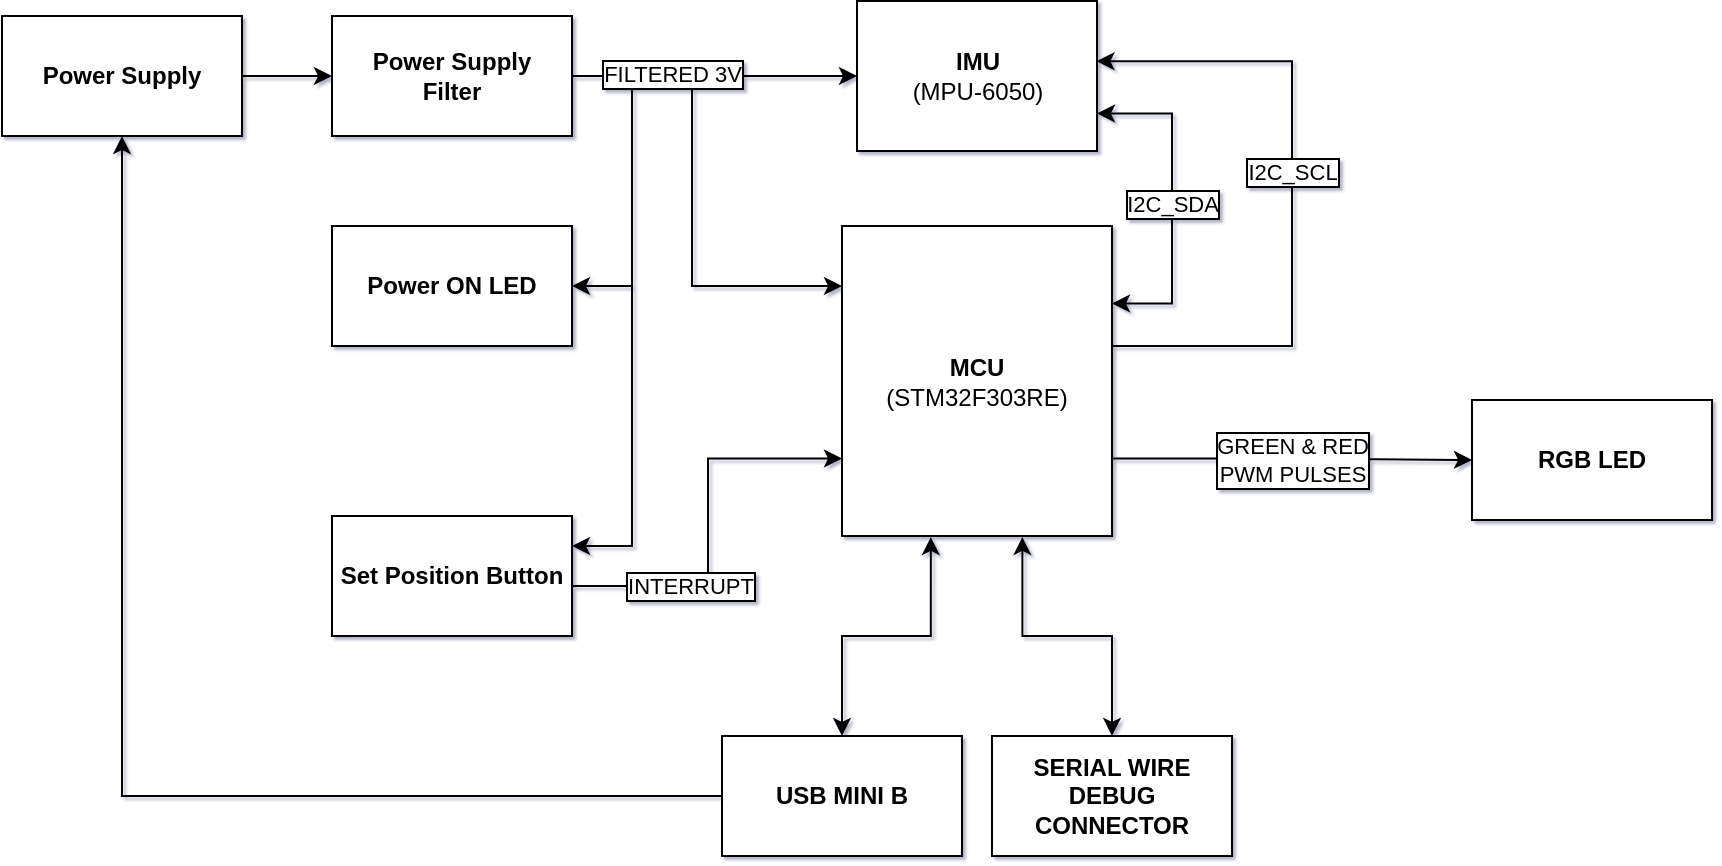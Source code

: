 <mxfile version="21.6.8" type="device">
  <diagram name="Page-1" id="p9f0EztIlGwvOAvds4I1">
    <mxGraphModel dx="1036" dy="623" grid="1" gridSize="15" guides="1" tooltips="1" connect="1" arrows="1" fold="1" page="1" pageScale="1" pageWidth="850" pageHeight="1100" background="none" math="0" shadow="1">
      <root>
        <mxCell id="0" />
        <mxCell id="1" parent="0" />
        <mxCell id="-UvD9ZInSkoe62gdIKDS-26" style="edgeStyle=orthogonalEdgeStyle;rounded=0;orthogonalLoop=1;jettySize=auto;html=1;entryX=1;entryY=0.25;entryDx=0;entryDy=0;exitX=1;exitY=0.5;exitDx=0;exitDy=0;" parent="1" source="-UvD9ZInSkoe62gdIKDS-2" target="-UvD9ZInSkoe62gdIKDS-7" edge="1">
          <mxGeometry relative="1" as="geometry">
            <Array as="points">
              <mxPoint x="345" y="270" />
              <mxPoint x="345" y="505" />
            </Array>
          </mxGeometry>
        </mxCell>
        <mxCell id="-UvD9ZInSkoe62gdIKDS-3" style="edgeStyle=orthogonalEdgeStyle;rounded=0;orthogonalLoop=1;jettySize=auto;html=1;" parent="1" source="-UvD9ZInSkoe62gdIKDS-1" target="-UvD9ZInSkoe62gdIKDS-2" edge="1">
          <mxGeometry relative="1" as="geometry" />
        </mxCell>
        <mxCell id="-UvD9ZInSkoe62gdIKDS-1" value="Power Supply" style="rounded=0;whiteSpace=wrap;html=1;fontStyle=1" parent="1" vertex="1">
          <mxGeometry x="30" y="240" width="120" height="60" as="geometry" />
        </mxCell>
        <mxCell id="-UvD9ZInSkoe62gdIKDS-9" style="edgeStyle=orthogonalEdgeStyle;rounded=0;orthogonalLoop=1;jettySize=auto;html=1;exitX=1;exitY=0.5;exitDx=0;exitDy=0;entryX=0;entryY=0.5;entryDx=0;entryDy=0;" parent="1" source="-UvD9ZInSkoe62gdIKDS-2" target="-UvD9ZInSkoe62gdIKDS-4" edge="1">
          <mxGeometry relative="1" as="geometry" />
        </mxCell>
        <mxCell id="-UvD9ZInSkoe62gdIKDS-23" style="edgeStyle=orthogonalEdgeStyle;rounded=0;orthogonalLoop=1;jettySize=auto;html=1;exitX=1;exitY=0.5;exitDx=0;exitDy=0;entryX=1;entryY=0.5;entryDx=0;entryDy=0;" parent="1" source="-UvD9ZInSkoe62gdIKDS-2" target="-UvD9ZInSkoe62gdIKDS-6" edge="1">
          <mxGeometry relative="1" as="geometry">
            <Array as="points">
              <mxPoint x="345" y="270" />
              <mxPoint x="345" y="375" />
            </Array>
          </mxGeometry>
        </mxCell>
        <mxCell id="-UvD9ZInSkoe62gdIKDS-11" style="edgeStyle=orthogonalEdgeStyle;rounded=0;orthogonalLoop=1;jettySize=auto;html=1;exitX=1;exitY=0.5;exitDx=0;exitDy=0;" parent="1" source="-UvD9ZInSkoe62gdIKDS-2" target="-UvD9ZInSkoe62gdIKDS-5" edge="1">
          <mxGeometry relative="1" as="geometry">
            <Array as="points">
              <mxPoint x="375" y="270" />
              <mxPoint x="375" y="375" />
            </Array>
          </mxGeometry>
        </mxCell>
        <mxCell id="-UvD9ZInSkoe62gdIKDS-15" value="FILTERED 3V" style="edgeLabel;html=1;align=center;verticalAlign=middle;resizable=0;points=[];labelBorderColor=default;" parent="-UvD9ZInSkoe62gdIKDS-11" vertex="1" connectable="0">
          <mxGeometry x="-0.585" y="-1" relative="1" as="geometry">
            <mxPoint y="-2" as="offset" />
          </mxGeometry>
        </mxCell>
        <mxCell id="-UvD9ZInSkoe62gdIKDS-2" value="Power Supply&lt;br&gt;Filter" style="rounded=0;whiteSpace=wrap;html=1;fontStyle=1" parent="1" vertex="1">
          <mxGeometry x="195" y="240" width="120" height="60" as="geometry" />
        </mxCell>
        <mxCell id="-UvD9ZInSkoe62gdIKDS-17" style="rounded=0;orthogonalLoop=1;jettySize=auto;html=1;exitX=1;exitY=0.75;exitDx=0;exitDy=0;entryX=1;entryY=0.25;entryDx=0;entryDy=0;edgeStyle=orthogonalEdgeStyle;startArrow=classic;startFill=1;" parent="1" source="-UvD9ZInSkoe62gdIKDS-4" target="-UvD9ZInSkoe62gdIKDS-5" edge="1">
          <mxGeometry relative="1" as="geometry">
            <Array as="points">
              <mxPoint x="615" y="289" />
              <mxPoint x="615" y="384" />
            </Array>
          </mxGeometry>
        </mxCell>
        <mxCell id="-UvD9ZInSkoe62gdIKDS-21" value="I2C_SDA" style="edgeLabel;html=1;align=center;verticalAlign=middle;resizable=0;points=[];labelBorderColor=default;" parent="-UvD9ZInSkoe62gdIKDS-17" vertex="1" connectable="0">
          <mxGeometry x="0.011" relative="1" as="geometry">
            <mxPoint as="offset" />
          </mxGeometry>
        </mxCell>
        <mxCell id="-UvD9ZInSkoe62gdIKDS-4" value="&lt;b&gt;IMU &lt;/b&gt;&lt;br&gt;(MPU-6050)" style="rounded=0;whiteSpace=wrap;html=1;" parent="1" vertex="1">
          <mxGeometry x="457.5" y="232.5" width="120" height="75" as="geometry" />
        </mxCell>
        <mxCell id="-UvD9ZInSkoe62gdIKDS-13" style="edgeStyle=orthogonalEdgeStyle;rounded=0;orthogonalLoop=1;jettySize=auto;html=1;exitX=1;exitY=0.75;exitDx=0;exitDy=0;" parent="1" source="-UvD9ZInSkoe62gdIKDS-5" target="-UvD9ZInSkoe62gdIKDS-8" edge="1">
          <mxGeometry relative="1" as="geometry" />
        </mxCell>
        <mxCell id="-UvD9ZInSkoe62gdIKDS-14" value="GREEN &amp;amp; RED&lt;br style=&quot;font-size: 11px;&quot;&gt;PWM PULSES" style="edgeLabel;html=1;align=center;verticalAlign=middle;resizable=0;points=[];labelBorderColor=default;fontSize=11;spacingBottom=0;spacingTop=0;" parent="-UvD9ZInSkoe62gdIKDS-13" vertex="1" connectable="0">
          <mxGeometry x="0.334" y="-2" relative="1" as="geometry">
            <mxPoint x="-30" y="-2" as="offset" />
          </mxGeometry>
        </mxCell>
        <mxCell id="-UvD9ZInSkoe62gdIKDS-19" style="edgeStyle=orthogonalEdgeStyle;rounded=0;orthogonalLoop=1;jettySize=auto;html=1;entryX=0.998;entryY=0.401;entryDx=0;entryDy=0;entryPerimeter=0;exitX=1;exitY=0.387;exitDx=0;exitDy=0;exitPerimeter=0;" parent="1" source="-UvD9ZInSkoe62gdIKDS-5" target="-UvD9ZInSkoe62gdIKDS-4" edge="1">
          <mxGeometry relative="1" as="geometry">
            <Array as="points">
              <mxPoint x="675" y="405" />
              <mxPoint x="675" y="263" />
            </Array>
          </mxGeometry>
        </mxCell>
        <mxCell id="-UvD9ZInSkoe62gdIKDS-22" value="I2C_SCL" style="edgeLabel;html=1;align=center;verticalAlign=middle;resizable=0;points=[];labelBorderColor=default;" parent="-UvD9ZInSkoe62gdIKDS-19" vertex="1" connectable="0">
          <mxGeometry x="0.076" relative="1" as="geometry">
            <mxPoint as="offset" />
          </mxGeometry>
        </mxCell>
        <mxCell id="-UvD9ZInSkoe62gdIKDS-5" value="&lt;b&gt;MCU &lt;/b&gt;&lt;br&gt;(STM32F303RE)" style="rounded=0;whiteSpace=wrap;html=1;" parent="1" vertex="1">
          <mxGeometry x="450" y="345" width="135" height="155" as="geometry" />
        </mxCell>
        <mxCell id="-UvD9ZInSkoe62gdIKDS-6" value="Power ON LED" style="rounded=0;whiteSpace=wrap;html=1;fontStyle=1" parent="1" vertex="1">
          <mxGeometry x="195" y="345" width="120" height="60" as="geometry" />
        </mxCell>
        <mxCell id="-UvD9ZInSkoe62gdIKDS-24" style="edgeStyle=orthogonalEdgeStyle;rounded=0;orthogonalLoop=1;jettySize=auto;html=1;exitX=1;exitY=0.5;exitDx=0;exitDy=0;entryX=0;entryY=0.75;entryDx=0;entryDy=0;" parent="1" source="-UvD9ZInSkoe62gdIKDS-7" target="-UvD9ZInSkoe62gdIKDS-5" edge="1">
          <mxGeometry relative="1" as="geometry">
            <Array as="points">
              <mxPoint x="315" y="525" />
              <mxPoint x="383" y="525" />
              <mxPoint x="383" y="461" />
            </Array>
          </mxGeometry>
        </mxCell>
        <mxCell id="-UvD9ZInSkoe62gdIKDS-25" value="INTERRUPT" style="edgeLabel;html=1;align=center;verticalAlign=middle;resizable=0;points=[];labelBorderColor=default;" parent="-UvD9ZInSkoe62gdIKDS-24" vertex="1" connectable="0">
          <mxGeometry x="-0.373" relative="1" as="geometry">
            <mxPoint as="offset" />
          </mxGeometry>
        </mxCell>
        <mxCell id="-UvD9ZInSkoe62gdIKDS-7" value="Set Position Button" style="rounded=0;whiteSpace=wrap;html=1;fontStyle=1" parent="1" vertex="1">
          <mxGeometry x="195" y="490" width="120" height="60" as="geometry" />
        </mxCell>
        <mxCell id="-UvD9ZInSkoe62gdIKDS-8" value="RGB LED" style="rounded=0;whiteSpace=wrap;html=1;fontStyle=1" parent="1" vertex="1">
          <mxGeometry x="765" y="432" width="120" height="60" as="geometry" />
        </mxCell>
        <mxCell id="yPEFWWGy10OL0Y0w3v0T-5" style="edgeStyle=orthogonalEdgeStyle;rounded=0;orthogonalLoop=1;jettySize=auto;html=1;exitX=0;exitY=0.5;exitDx=0;exitDy=0;entryX=0.5;entryY=1;entryDx=0;entryDy=0;" parent="1" source="yPEFWWGy10OL0Y0w3v0T-1" target="-UvD9ZInSkoe62gdIKDS-1" edge="1">
          <mxGeometry relative="1" as="geometry" />
        </mxCell>
        <mxCell id="yPEFWWGy10OL0Y0w3v0T-6" style="edgeStyle=orthogonalEdgeStyle;rounded=0;orthogonalLoop=1;jettySize=auto;html=1;exitX=0.5;exitY=0;exitDx=0;exitDy=0;entryX=0.329;entryY=1.003;entryDx=0;entryDy=0;startArrow=classic;startFill=1;entryPerimeter=0;" parent="1" source="yPEFWWGy10OL0Y0w3v0T-1" target="-UvD9ZInSkoe62gdIKDS-5" edge="1">
          <mxGeometry relative="1" as="geometry" />
        </mxCell>
        <mxCell id="yPEFWWGy10OL0Y0w3v0T-1" value="USB MINI B" style="rounded=0;whiteSpace=wrap;html=1;fontStyle=1" parent="1" vertex="1">
          <mxGeometry x="390" y="600" width="120" height="60" as="geometry" />
        </mxCell>
        <mxCell id="yPEFWWGy10OL0Y0w3v0T-4" style="edgeStyle=orthogonalEdgeStyle;rounded=0;orthogonalLoop=1;jettySize=auto;html=1;exitX=0.5;exitY=0;exitDx=0;exitDy=0;entryX=0.668;entryY=1.003;entryDx=0;entryDy=0;endArrow=classic;endFill=1;startArrow=classic;startFill=1;entryPerimeter=0;" parent="1" source="yPEFWWGy10OL0Y0w3v0T-2" target="-UvD9ZInSkoe62gdIKDS-5" edge="1">
          <mxGeometry relative="1" as="geometry" />
        </mxCell>
        <mxCell id="yPEFWWGy10OL0Y0w3v0T-2" value="SERIAL WIRE DEBUG CONNECTOR" style="rounded=0;whiteSpace=wrap;html=1;fontStyle=1" parent="1" vertex="1">
          <mxGeometry x="525" y="600" width="120" height="60" as="geometry" />
        </mxCell>
      </root>
    </mxGraphModel>
  </diagram>
</mxfile>
